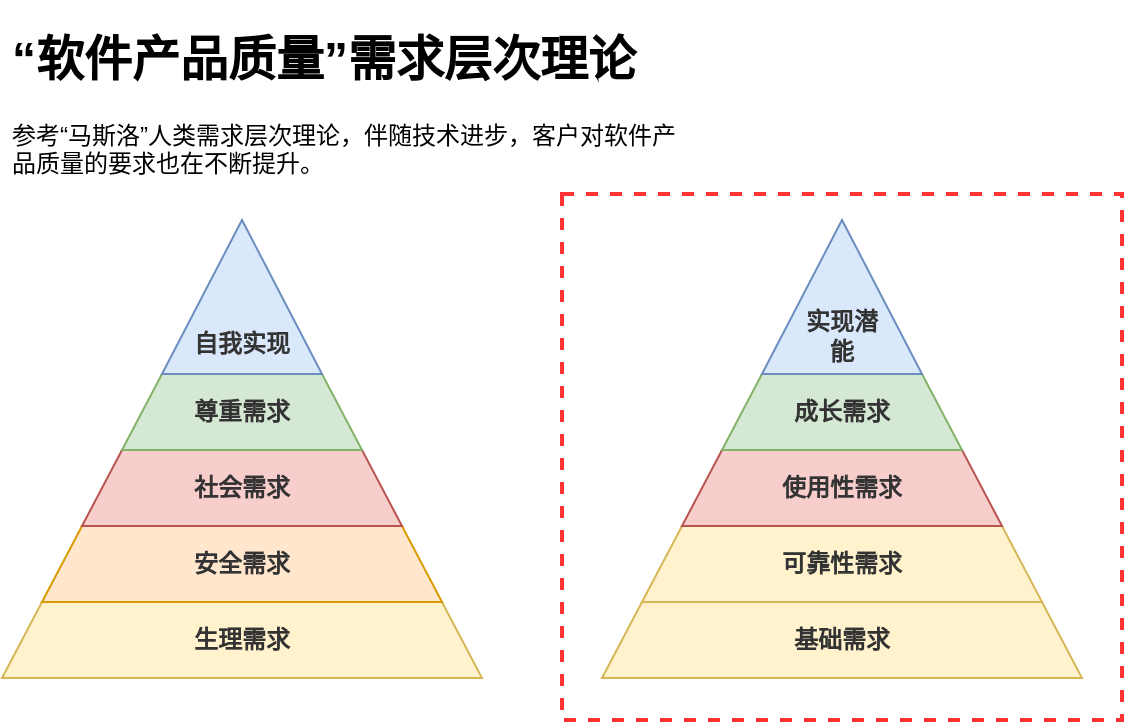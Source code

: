 <mxfile version="24.0.6" type="github">
  <diagram name="第 1 页" id="ETYZYgl428a3MaDztlxT">
    <mxGraphModel dx="989" dy="545" grid="1" gridSize="10" guides="1" tooltips="1" connect="1" arrows="1" fold="1" page="1" pageScale="1" pageWidth="827" pageHeight="1169" math="0" shadow="0">
      <root>
        <mxCell id="0" />
        <mxCell id="1" parent="0" />
        <mxCell id="gCVO3PJLOJHeOizx89BT-30" value="" style="rounded=0;whiteSpace=wrap;html=1;fillColor=none;dashed=1;strokeColor=#FF3333;strokeWidth=2;" parent="1" vertex="1">
          <mxGeometry x="370" y="317" width="280" height="263" as="geometry" />
        </mxCell>
        <mxCell id="gCVO3PJLOJHeOizx89BT-1" value="&lt;h1&gt;“软件产品质量”需求层次理论&lt;/h1&gt;&lt;div&gt;参考“马斯洛”人类需求层次理论，伴随技术进步，客户对软件产品质量的要求也在不断提升。&lt;/div&gt;" style="text;html=1;spacing=5;spacingTop=-20;whiteSpace=wrap;overflow=hidden;rounded=0;" parent="1" vertex="1">
          <mxGeometry x="90" y="230" width="350" height="100" as="geometry" />
        </mxCell>
        <mxCell id="gCVO3PJLOJHeOizx89BT-18" value="生理需求" style="shape=trapezoid;perimeter=trapezoidPerimeter;whiteSpace=wrap;html=1;fixedSize=1;fillColor=#fff2cc;strokeColor=#d6b656;fontStyle=1;fontColor=#333333;fontSize=12;" parent="1" vertex="1">
          <mxGeometry x="90" y="521" width="240" height="38" as="geometry" />
        </mxCell>
        <mxCell id="gCVO3PJLOJHeOizx89BT-19" value="安全需求" style="shape=trapezoid;perimeter=trapezoidPerimeter;whiteSpace=wrap;html=1;fixedSize=1;fillColor=#ffe6cc;strokeColor=#d79b00;fontStyle=1;fontColor=#333333;fontSize=12;" parent="1" vertex="1">
          <mxGeometry x="110" y="483" width="200" height="38" as="geometry" />
        </mxCell>
        <mxCell id="gCVO3PJLOJHeOizx89BT-20" value="社会需求" style="shape=trapezoid;perimeter=trapezoidPerimeter;whiteSpace=wrap;html=1;fixedSize=1;fillColor=#f8cecc;strokeColor=#b85450;fontStyle=1;fontColor=#333333;fontSize=12;" parent="1" vertex="1">
          <mxGeometry x="130" y="445" width="160" height="38" as="geometry" />
        </mxCell>
        <mxCell id="gCVO3PJLOJHeOizx89BT-21" value="尊重需求" style="shape=trapezoid;perimeter=trapezoidPerimeter;whiteSpace=wrap;html=1;fixedSize=1;fillColor=#d5e8d4;strokeColor=#82b366;fontStyle=1;fontColor=#333333;fontSize=12;" parent="1" vertex="1">
          <mxGeometry x="150" y="407" width="120" height="38" as="geometry" />
        </mxCell>
        <mxCell id="gCVO3PJLOJHeOizx89BT-22" value="" style="verticalLabelPosition=bottom;verticalAlign=top;html=1;shape=mxgraph.basic.acute_triangle;dx=0.5;fillColor=#dae8fc;strokeColor=#6c8ebf;fontColor=#333333;" parent="1" vertex="1">
          <mxGeometry x="170" y="330" width="80" height="77" as="geometry" />
        </mxCell>
        <mxCell id="gCVO3PJLOJHeOizx89BT-23" value="基础需求" style="shape=trapezoid;perimeter=trapezoidPerimeter;whiteSpace=wrap;html=1;fixedSize=1;fillColor=#fff2cc;strokeColor=#d6b656;fontStyle=1;fontColor=#333333;fontSize=12;" parent="1" vertex="1">
          <mxGeometry x="390" y="521" width="240" height="38" as="geometry" />
        </mxCell>
        <mxCell id="gCVO3PJLOJHeOizx89BT-24" value="可靠性需求" style="shape=trapezoid;perimeter=trapezoidPerimeter;whiteSpace=wrap;html=1;fixedSize=1;fillColor=#fff2cc;strokeColor=#d6b656;fontStyle=1;fontColor=#333333;fontSize=12;" parent="1" vertex="1">
          <mxGeometry x="410" y="483" width="200" height="38" as="geometry" />
        </mxCell>
        <mxCell id="gCVO3PJLOJHeOizx89BT-25" value="使用性需求" style="shape=trapezoid;perimeter=trapezoidPerimeter;whiteSpace=wrap;html=1;fixedSize=1;fillColor=#f8cecc;strokeColor=#b85450;fontStyle=1;fontColor=#333333;fontSize=12;" parent="1" vertex="1">
          <mxGeometry x="430" y="445" width="160" height="38" as="geometry" />
        </mxCell>
        <mxCell id="gCVO3PJLOJHeOizx89BT-26" value="成长需求" style="shape=trapezoid;perimeter=trapezoidPerimeter;whiteSpace=wrap;html=1;fixedSize=1;fillColor=#d5e8d4;strokeColor=#82b366;fontStyle=1;fontColor=#333333;fontSize=12;" parent="1" vertex="1">
          <mxGeometry x="450" y="407" width="120" height="38" as="geometry" />
        </mxCell>
        <mxCell id="gCVO3PJLOJHeOizx89BT-27" value="" style="verticalLabelPosition=bottom;verticalAlign=top;html=1;shape=mxgraph.basic.acute_triangle;dx=0.5;fillColor=#dae8fc;strokeColor=#6c8ebf;fontColor=#333333;" parent="1" vertex="1">
          <mxGeometry x="470" y="330" width="80" height="77" as="geometry" />
        </mxCell>
        <mxCell id="gCVO3PJLOJHeOizx89BT-28" value="自我实现" style="text;html=1;align=center;verticalAlign=middle;whiteSpace=wrap;rounded=0;fontStyle=1;fontColor=#333333;fontSize=12;" parent="1" vertex="1">
          <mxGeometry x="180" y="377" width="60" height="30" as="geometry" />
        </mxCell>
        <mxCell id="gCVO3PJLOJHeOizx89BT-29" value="实现潜能" style="text;html=1;align=center;verticalAlign=middle;whiteSpace=wrap;rounded=0;fontStyle=1;fontColor=#333333;fontSize=12;" parent="1" vertex="1">
          <mxGeometry x="490" y="373" width="40" height="30" as="geometry" />
        </mxCell>
      </root>
    </mxGraphModel>
  </diagram>
</mxfile>
